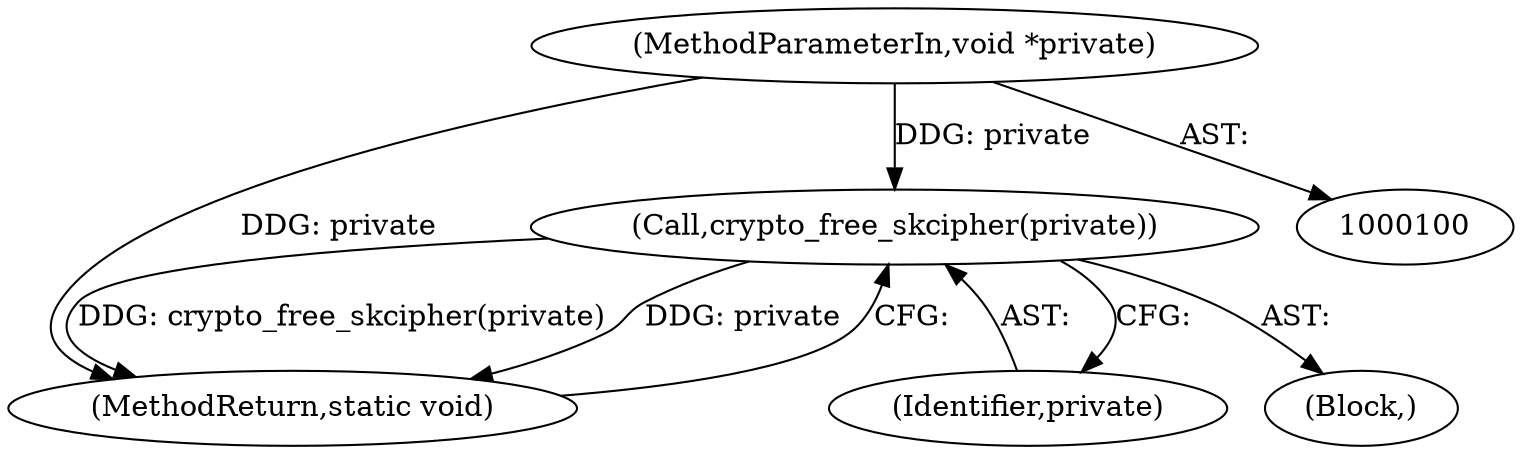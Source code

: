 digraph "1_linux_dd504589577d8e8e70f51f997ad487a4cb6c026f_1@API" {
"1000103" [label="(Call,crypto_free_skcipher(private))"];
"1000101" [label="(MethodParameterIn,void *private)"];
"1000101" [label="(MethodParameterIn,void *private)"];
"1000102" [label="(Block,)"];
"1000105" [label="(MethodReturn,static void)"];
"1000104" [label="(Identifier,private)"];
"1000103" [label="(Call,crypto_free_skcipher(private))"];
"1000103" -> "1000102"  [label="AST: "];
"1000103" -> "1000104"  [label="CFG: "];
"1000104" -> "1000103"  [label="AST: "];
"1000105" -> "1000103"  [label="CFG: "];
"1000103" -> "1000105"  [label="DDG: crypto_free_skcipher(private)"];
"1000103" -> "1000105"  [label="DDG: private"];
"1000101" -> "1000103"  [label="DDG: private"];
"1000101" -> "1000100"  [label="AST: "];
"1000101" -> "1000105"  [label="DDG: private"];
}
